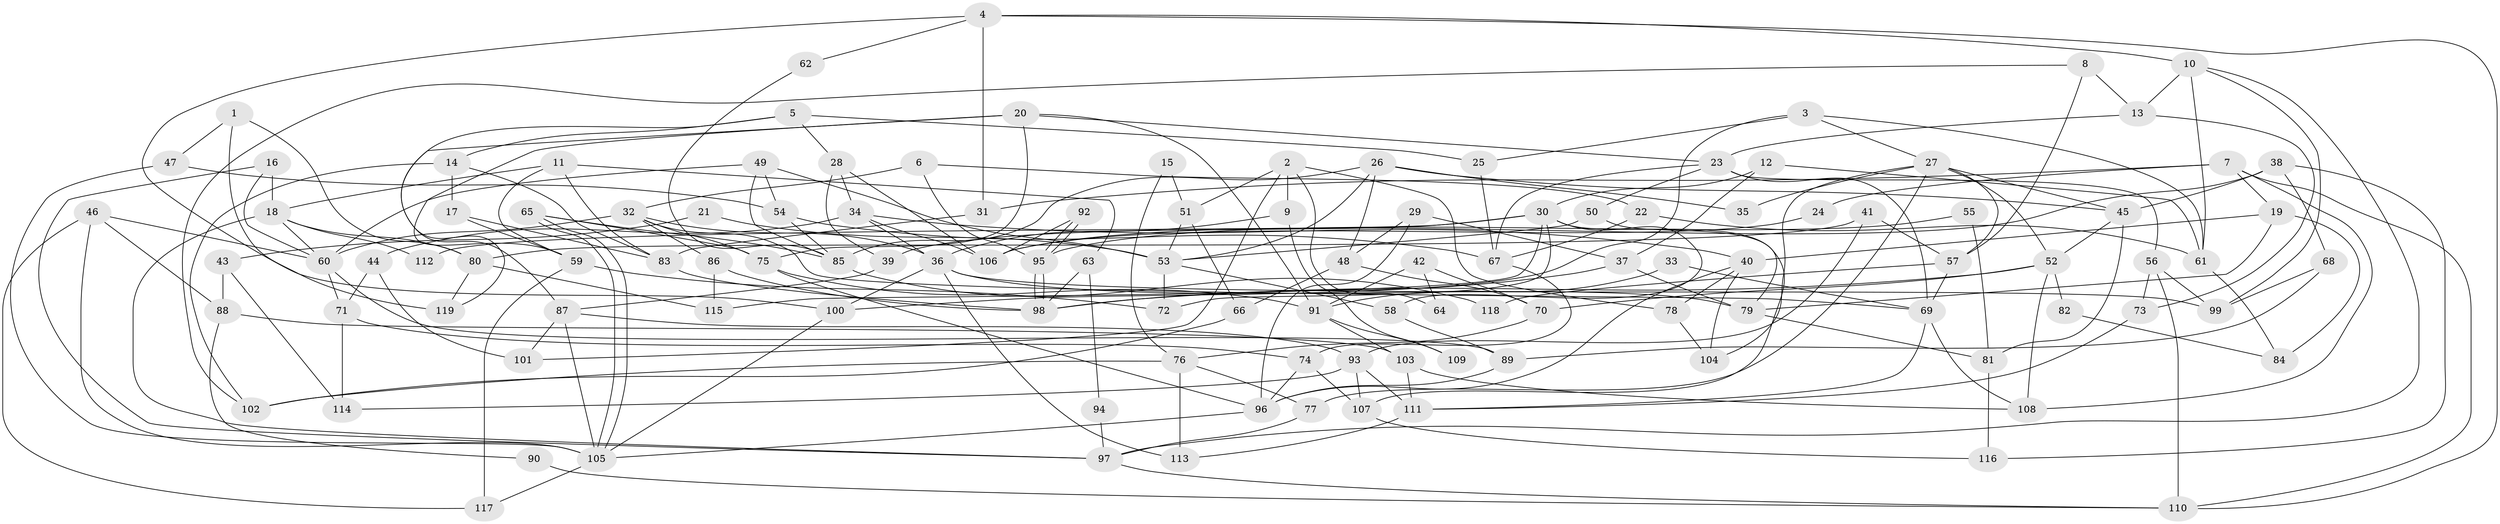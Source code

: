// Generated by graph-tools (version 1.1) at 2025/36/03/09/25 02:36:11]
// undirected, 119 vertices, 238 edges
graph export_dot {
graph [start="1"]
  node [color=gray90,style=filled];
  1;
  2;
  3;
  4;
  5;
  6;
  7;
  8;
  9;
  10;
  11;
  12;
  13;
  14;
  15;
  16;
  17;
  18;
  19;
  20;
  21;
  22;
  23;
  24;
  25;
  26;
  27;
  28;
  29;
  30;
  31;
  32;
  33;
  34;
  35;
  36;
  37;
  38;
  39;
  40;
  41;
  42;
  43;
  44;
  45;
  46;
  47;
  48;
  49;
  50;
  51;
  52;
  53;
  54;
  55;
  56;
  57;
  58;
  59;
  60;
  61;
  62;
  63;
  64;
  65;
  66;
  67;
  68;
  69;
  70;
  71;
  72;
  73;
  74;
  75;
  76;
  77;
  78;
  79;
  80;
  81;
  82;
  83;
  84;
  85;
  86;
  87;
  88;
  89;
  90;
  91;
  92;
  93;
  94;
  95;
  96;
  97;
  98;
  99;
  100;
  101;
  102;
  103;
  104;
  105;
  106;
  107;
  108;
  109;
  110;
  111;
  112;
  113;
  114;
  115;
  116;
  117;
  118;
  119;
  1 -- 47;
  1 -- 80;
  1 -- 119;
  2 -- 101;
  2 -- 51;
  2 -- 9;
  2 -- 64;
  2 -- 78;
  3 -- 100;
  3 -- 61;
  3 -- 25;
  3 -- 27;
  4 -- 110;
  4 -- 100;
  4 -- 10;
  4 -- 31;
  4 -- 62;
  5 -- 14;
  5 -- 25;
  5 -- 28;
  5 -- 87;
  6 -- 95;
  6 -- 32;
  6 -- 22;
  7 -- 31;
  7 -- 19;
  7 -- 24;
  7 -- 108;
  7 -- 110;
  8 -- 57;
  8 -- 13;
  8 -- 102;
  9 -- 36;
  9 -- 109;
  10 -- 99;
  10 -- 13;
  10 -- 61;
  10 -- 97;
  11 -- 59;
  11 -- 18;
  11 -- 63;
  11 -- 83;
  12 -- 61;
  12 -- 30;
  12 -- 37;
  13 -- 23;
  13 -- 73;
  14 -- 83;
  14 -- 102;
  14 -- 17;
  15 -- 76;
  15 -- 51;
  16 -- 18;
  16 -- 60;
  16 -- 97;
  17 -- 83;
  17 -- 59;
  18 -- 97;
  18 -- 60;
  18 -- 80;
  18 -- 112;
  19 -- 79;
  19 -- 40;
  19 -- 84;
  20 -- 59;
  20 -- 91;
  20 -- 23;
  20 -- 75;
  20 -- 119;
  21 -- 53;
  21 -- 43;
  22 -- 67;
  22 -- 61;
  23 -- 67;
  23 -- 50;
  23 -- 56;
  23 -- 69;
  24 -- 106;
  25 -- 67;
  26 -- 85;
  26 -- 45;
  26 -- 35;
  26 -- 48;
  26 -- 53;
  27 -- 77;
  27 -- 35;
  27 -- 45;
  27 -- 52;
  27 -- 57;
  27 -- 104;
  28 -- 34;
  28 -- 39;
  28 -- 106;
  29 -- 37;
  29 -- 96;
  29 -- 48;
  30 -- 39;
  30 -- 72;
  30 -- 58;
  30 -- 107;
  30 -- 112;
  30 -- 115;
  31 -- 83;
  32 -- 69;
  32 -- 86;
  32 -- 36;
  32 -- 60;
  32 -- 75;
  33 -- 91;
  33 -- 69;
  34 -- 36;
  34 -- 40;
  34 -- 44;
  34 -- 106;
  36 -- 79;
  36 -- 99;
  36 -- 100;
  36 -- 113;
  37 -- 98;
  37 -- 79;
  38 -- 106;
  38 -- 45;
  38 -- 68;
  38 -- 116;
  39 -- 87;
  40 -- 96;
  40 -- 104;
  40 -- 78;
  41 -- 80;
  41 -- 93;
  41 -- 57;
  42 -- 91;
  42 -- 70;
  42 -- 64;
  43 -- 114;
  43 -- 88;
  44 -- 71;
  44 -- 101;
  45 -- 52;
  45 -- 81;
  46 -- 60;
  46 -- 105;
  46 -- 88;
  46 -- 117;
  47 -- 105;
  47 -- 54;
  48 -- 66;
  48 -- 70;
  49 -- 53;
  49 -- 60;
  49 -- 54;
  49 -- 85;
  50 -- 53;
  50 -- 79;
  51 -- 66;
  51 -- 53;
  52 -- 108;
  52 -- 70;
  52 -- 82;
  52 -- 98;
  53 -- 58;
  53 -- 72;
  54 -- 85;
  54 -- 67;
  55 -- 81;
  55 -- 95;
  56 -- 110;
  56 -- 73;
  56 -- 99;
  57 -- 69;
  57 -- 118;
  58 -- 89;
  59 -- 117;
  59 -- 72;
  60 -- 89;
  60 -- 71;
  61 -- 84;
  62 -- 85;
  63 -- 98;
  63 -- 94;
  65 -- 105;
  65 -- 105;
  65 -- 75;
  65 -- 85;
  66 -- 102;
  67 -- 74;
  68 -- 99;
  68 -- 89;
  69 -- 108;
  69 -- 111;
  70 -- 76;
  71 -- 74;
  71 -- 114;
  73 -- 111;
  74 -- 96;
  74 -- 107;
  75 -- 91;
  75 -- 96;
  76 -- 113;
  76 -- 77;
  76 -- 102;
  77 -- 97;
  78 -- 104;
  79 -- 81;
  80 -- 119;
  80 -- 115;
  81 -- 116;
  82 -- 84;
  83 -- 98;
  85 -- 118;
  86 -- 98;
  86 -- 115;
  87 -- 93;
  87 -- 101;
  87 -- 105;
  88 -- 103;
  88 -- 90;
  89 -- 96;
  90 -- 110;
  91 -- 103;
  91 -- 109;
  92 -- 95;
  92 -- 95;
  92 -- 106;
  93 -- 111;
  93 -- 107;
  93 -- 114;
  94 -- 97;
  95 -- 98;
  95 -- 98;
  96 -- 105;
  97 -- 110;
  100 -- 105;
  103 -- 108;
  103 -- 111;
  105 -- 117;
  107 -- 116;
  111 -- 113;
}
